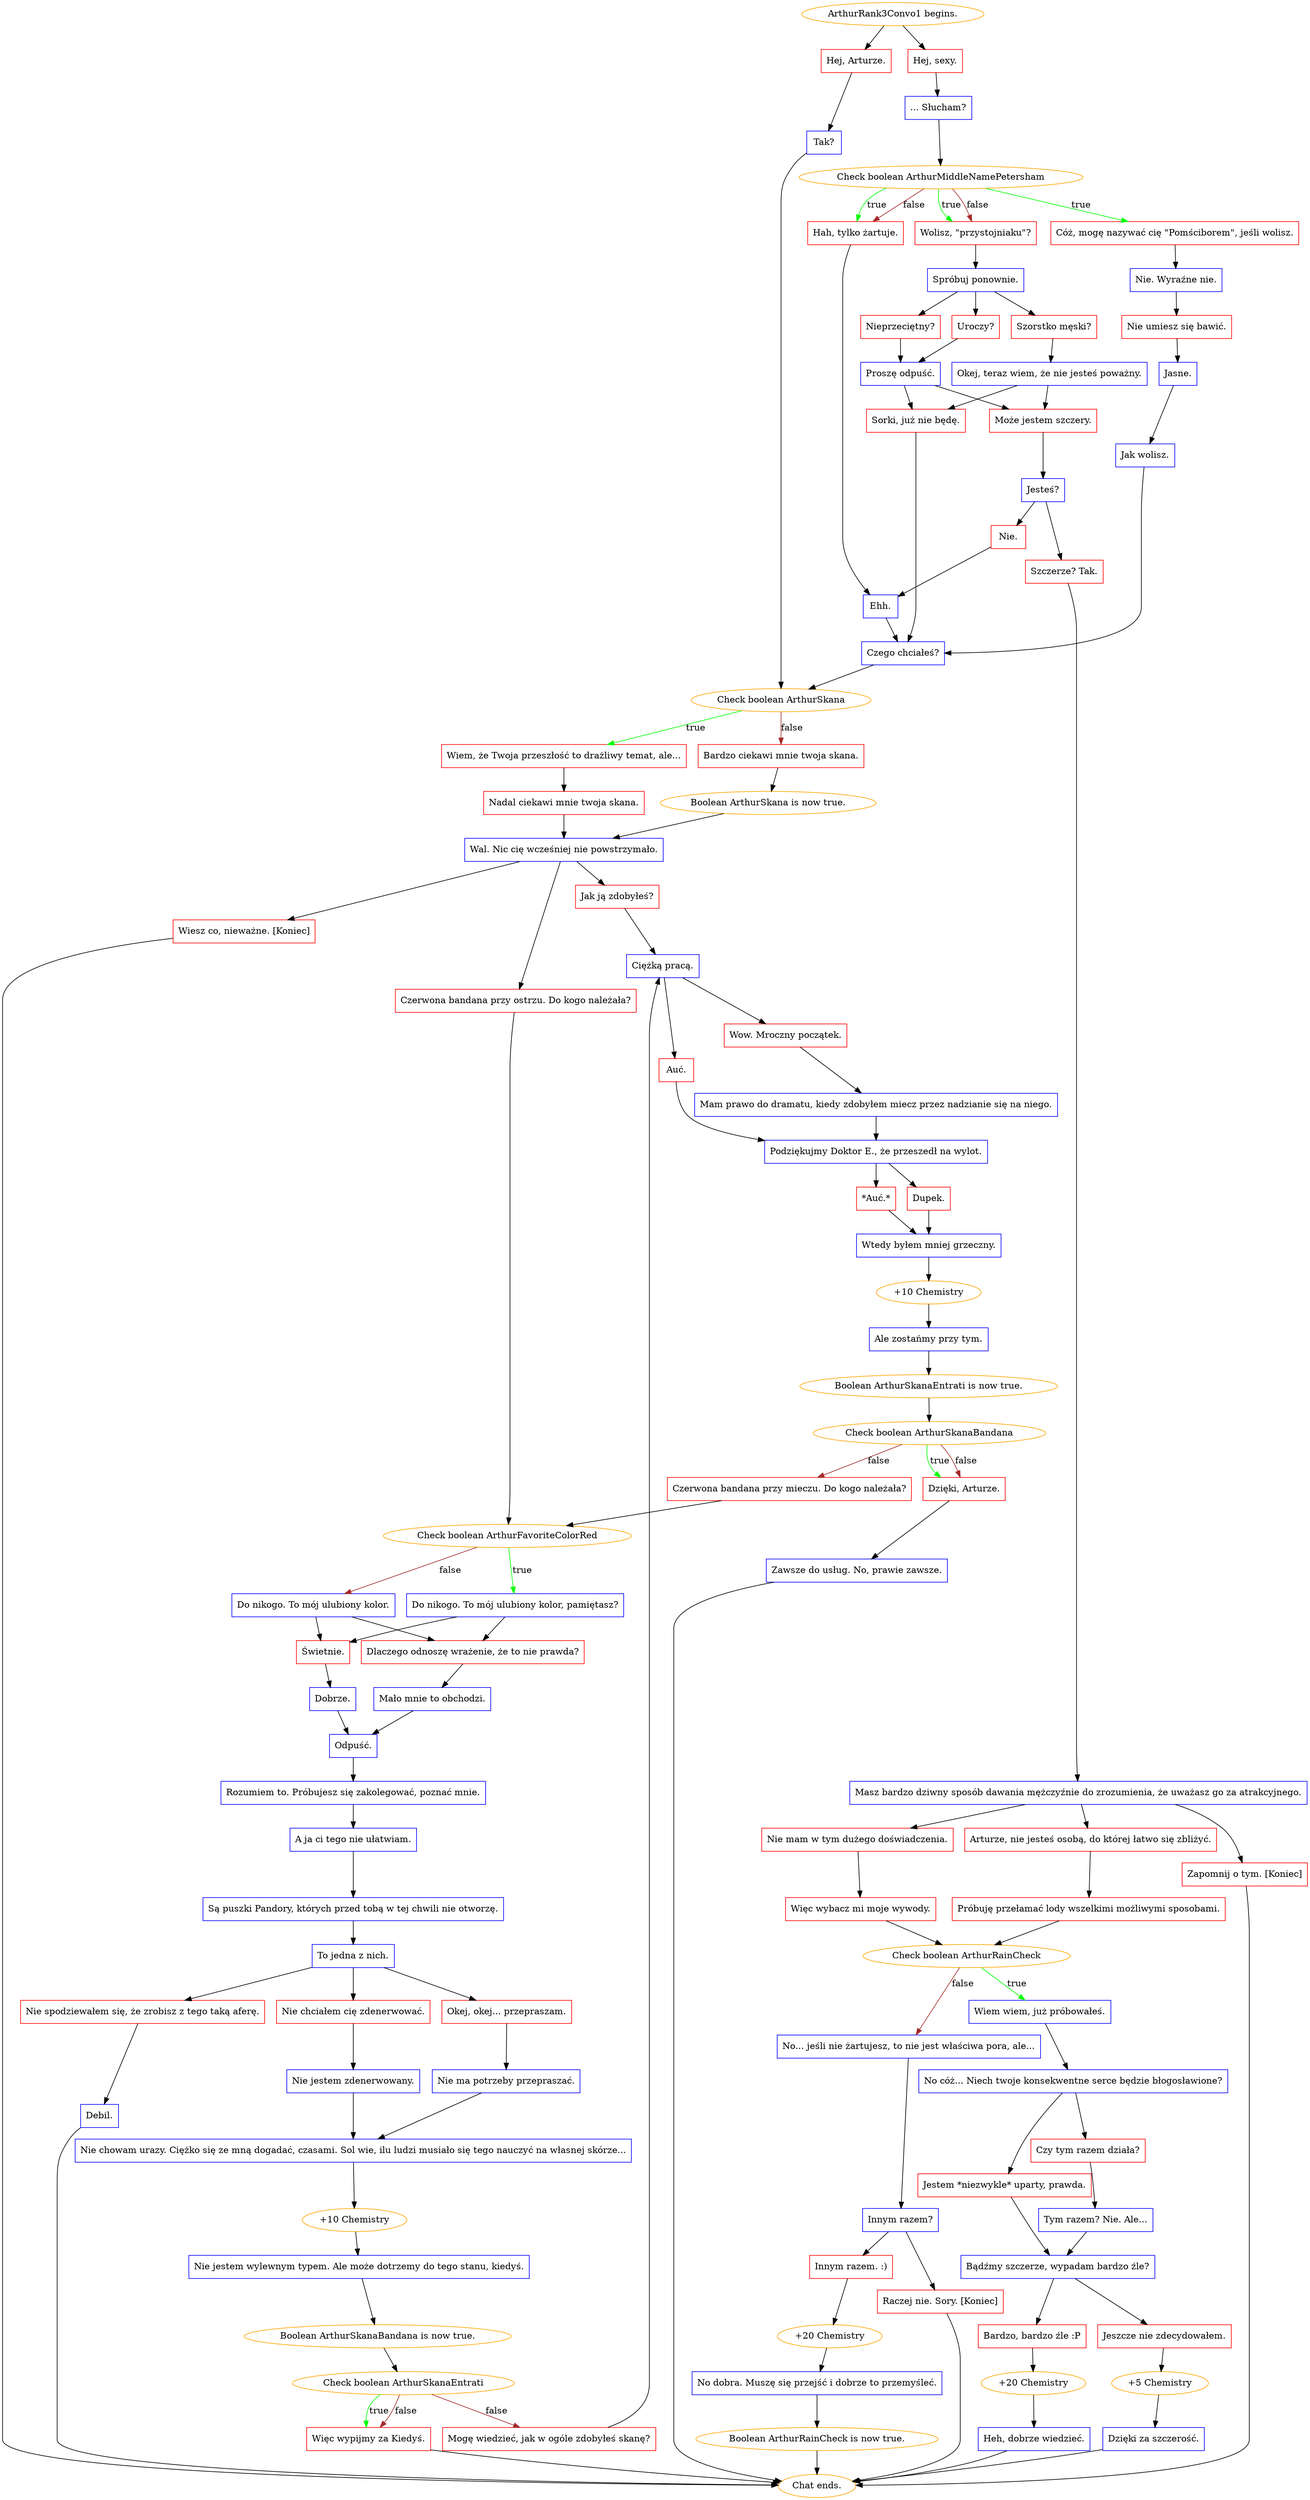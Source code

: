 digraph {
	"ArthurRank3Convo1 begins." [color=orange];
		"ArthurRank3Convo1 begins." -> j51386859;
		"ArthurRank3Convo1 begins." -> j2833287772;
	j51386859 [label="Hej, Arturze.",shape=box,color=red];
		j51386859 -> j2509665949;
	j2833287772 [label="Hej, sexy.",shape=box,color=red];
		j2833287772 -> j2906920859;
	j2509665949 [label="Tak?",shape=box,color=blue];
		j2509665949 -> j4196321463;
	j2906920859 [label="... Słucham?",shape=box,color=blue];
		j2906920859 -> j3966342961;
	j4196321463 [label="Check boolean ArthurSkana",color=orange];
		j4196321463 -> j1818722072 [label=true,color=green];
		j4196321463 -> j3302924953 [label=false,color=brown];
	j3966342961 [label="Check boolean ArthurMiddleNamePetersham",color=orange];
		j3966342961 -> j1898119715 [label=true,color=green];
		j3966342961 -> j702106513 [label=true,color=green];
		j3966342961 -> j588339198 [label=true,color=green];
		j3966342961 -> j702106513 [label=false,color=brown];
		j3966342961 -> j588339198 [label=false,color=brown];
	j1818722072 [label="Wiem, że Twoja przeszłość to drażliwy temat, ale...",shape=box,color=red];
		j1818722072 -> j577782088;
	j3302924953 [label="Bardzo ciekawi mnie twoja skana.",shape=box,color=red];
		j3302924953 -> j1045327484;
	j1898119715 [label="Cóż, mogę nazywać cię \"Pomściborem\", jeśli wolisz.",shape=box,color=red];
		j1898119715 -> j695096076;
	j702106513 [label="Wolisz, \"przystojniaku\"?",shape=box,color=red];
		j702106513 -> j2162047731;
	j588339198 [label="Hah, tylko żartuje.",shape=box,color=red];
		j588339198 -> j868467036;
	j577782088 [label="Nadal ciekawi mnie twoja skana.",shape=box,color=red];
		j577782088 -> j2999297803;
	j1045327484 [label="Boolean ArthurSkana is now true.",color=orange];
		j1045327484 -> j2999297803;
	j695096076 [label="Nie. Wyraźne nie.",shape=box,color=blue];
		j695096076 -> j903663980;
	j2162047731 [label="Spróbuj ponownie.",shape=box,color=blue];
		j2162047731 -> j1715284157;
		j2162047731 -> j1725896829;
		j2162047731 -> j2361728064;
	j868467036 [label="Ehh.",shape=box,color=blue];
		j868467036 -> j2662314921;
	j2999297803 [label="Wal. Nic cię wcześniej nie powstrzymało.",shape=box,color=blue];
		j2999297803 -> j10992977;
		j2999297803 -> j1480141371;
		j2999297803 -> j2789830342;
	j903663980 [label="Nie umiesz się bawić.",shape=box,color=red];
		j903663980 -> j2188052274;
	j1715284157 [label="Uroczy?",shape=box,color=red];
		j1715284157 -> j3502461625;
	j1725896829 [label="Nieprzeciętny?",shape=box,color=red];
		j1725896829 -> j3502461625;
	j2361728064 [label="Szorstko męski?",shape=box,color=red];
		j2361728064 -> j1236049629;
	j2662314921 [label="Czego chciałeś?",shape=box,color=blue];
		j2662314921 -> j4196321463;
	j10992977 [label="Jak ją zdobyłeś?",shape=box,color=red];
		j10992977 -> j3242253031;
	j1480141371 [label="Czerwona bandana przy ostrzu. Do kogo należała?",shape=box,color=red];
		j1480141371 -> j2887898851;
	j2789830342 [label="Wiesz co, nieważne. [Koniec]",shape=box,color=red];
		j2789830342 -> "Chat ends.";
	j2188052274 [label="Jasne.",shape=box,color=blue];
		j2188052274 -> j1648884007;
	j3502461625 [label="Proszę odpuść.",shape=box,color=blue];
		j3502461625 -> j384485162;
		j3502461625 -> j2834678389;
	j1236049629 [label="Okej, teraz wiem, że nie jesteś poważny.",shape=box,color=blue];
		j1236049629 -> j2834678389;
		j1236049629 -> j384485162;
	j3242253031 [label="Ciężką pracą.",shape=box,color=blue];
		j3242253031 -> j542418379;
		j3242253031 -> j2921969922;
	j2887898851 [label="Check boolean ArthurFavoriteColorRed",color=orange];
		j2887898851 -> j3858919103 [label=true,color=green];
		j2887898851 -> j2392092715 [label=false,color=brown];
	"Chat ends." [color=orange];
	j1648884007 [label="Jak wolisz.",shape=box,color=blue];
		j1648884007 -> j2662314921;
	j384485162 [label="Sorki, już nie będę.",shape=box,color=red];
		j384485162 -> j2662314921;
	j2834678389 [label="Może jestem szczery.",shape=box,color=red];
		j2834678389 -> j2348620323;
	j542418379 [label="Auć.",shape=box,color=red];
		j542418379 -> j2959331838;
	j2921969922 [label="Wow. Mroczny początek.",shape=box,color=red];
		j2921969922 -> j443678544;
	j3858919103 [label="Do nikogo. To mój ulubiony kolor, pamiętasz?",shape=box,color=blue];
		j3858919103 -> j740164735;
		j3858919103 -> j422611198;
	j2392092715 [label="Do nikogo. To mój ulubiony kolor.",shape=box,color=blue];
		j2392092715 -> j740164735;
		j2392092715 -> j422611198;
	j2348620323 [label="Jesteś?",shape=box,color=blue];
		j2348620323 -> j3551939847;
		j2348620323 -> j2023410147;
	j2959331838 [label="Podziękujmy Doktor E., że przeszedł na wylot.",shape=box,color=blue];
		j2959331838 -> j362942339;
		j2959331838 -> j2462998596;
	j443678544 [label="Mam prawo do dramatu, kiedy zdobyłem miecz przez nadzianie się na niego.",shape=box,color=blue];
		j443678544 -> j2959331838;
	j740164735 [label="Dlaczego odnoszę wrażenie, że to nie prawda?",shape=box,color=red];
		j740164735 -> j2327809577;
	j422611198 [label="Świetnie.",shape=box,color=red];
		j422611198 -> j3081545709;
	j3551939847 [label="Nie.",shape=box,color=red];
		j3551939847 -> j868467036;
	j2023410147 [label="Szczerze? Tak.",shape=box,color=red];
		j2023410147 -> j388460774;
	j362942339 [label="*Auć.*",shape=box,color=red];
		j362942339 -> j1917614599;
	j2462998596 [label="Dupek.",shape=box,color=red];
		j2462998596 -> j1917614599;
	j2327809577 [label="Mało mnie to obchodzi.",shape=box,color=blue];
		j2327809577 -> j2912789704;
	j3081545709 [label="Dobrze.",shape=box,color=blue];
		j3081545709 -> j2912789704;
	j388460774 [label="Masz bardzo dziwny sposób dawania mężczyźnie do zrozumienia, że uważasz go za atrakcyjnego.",shape=box,color=blue];
		j388460774 -> j3688252036;
		j388460774 -> j1823635322;
		j388460774 -> j3029476171;
	j1917614599 [label="Wtedy byłem mniej grzeczny.",shape=box,color=blue];
		j1917614599 -> j426878005;
	j2912789704 [label="Odpuść.",shape=box,color=blue];
		j2912789704 -> j803005461;
	j3688252036 [label="Arturze, nie jesteś osobą, do której łatwo się zbliżyć.",shape=box,color=red];
		j3688252036 -> j1498149650;
	j1823635322 [label="Nie mam w tym dużego doświadczenia.",shape=box,color=red];
		j1823635322 -> j410273686;
	j3029476171 [label="Zapomnij o tym. [Koniec]",shape=box,color=red];
		j3029476171 -> "Chat ends.";
	j426878005 [label="+10 Chemistry",color=orange];
		j426878005 -> j1810543319;
	j803005461 [label="Rozumiem to. Próbujesz się zakolegować, poznać mnie.",shape=box,color=blue];
		j803005461 -> j3875393927;
	j1498149650 [label="Próbuję przełamać lody wszelkimi możliwymi sposobami.",shape=box,color=red];
		j1498149650 -> j1250217796;
	j410273686 [label="Więc wybacz mi moje wywody.",shape=box,color=red];
		j410273686 -> j1250217796;
	j1810543319 [label="Ale zostańmy przy tym.",shape=box,color=blue];
		j1810543319 -> j956292130;
	j3875393927 [label="A ja ci tego nie ułatwiam.",shape=box,color=blue];
		j3875393927 -> j4132871735;
	j1250217796 [label="Check boolean ArthurRainCheck",color=orange];
		j1250217796 -> j727185895 [label=true,color=green];
		j1250217796 -> j2471594136 [label=false,color=brown];
	j956292130 [label="Boolean ArthurSkanaEntrati is now true.",color=orange];
		j956292130 -> j3426820493;
	j4132871735 [label="Są puszki Pandory, których przed tobą w tej chwili nie otworzę.",shape=box,color=blue];
		j4132871735 -> j3888881376;
	j727185895 [label="Wiem wiem, już próbowałeś.",shape=box,color=blue];
		j727185895 -> j658535531;
	j2471594136 [label="No... jeśli nie żartujesz, to nie jest właściwa pora, ale...",shape=box,color=blue];
		j2471594136 -> j3824842375;
	j3426820493 [label="Check boolean ArthurSkanaBandana",color=orange];
		j3426820493 -> j676066559 [label=true,color=green];
		j3426820493 -> j3419857283 [label=false,color=brown];
		j3426820493 -> j676066559 [label=false,color=brown];
	j3888881376 [label="To jedna z nich.",shape=box,color=blue];
		j3888881376 -> j549872463;
		j3888881376 -> j1870423291;
		j3888881376 -> j3517374648;
	j658535531 [label="No cóż... Niech twoje konsekwentne serce będzie błogosławione?",shape=box,color=blue];
		j658535531 -> j2798721427;
		j658535531 -> j2384915620;
	j3824842375 [label="Innym razem?",shape=box,color=blue];
		j3824842375 -> j1522752719;
		j3824842375 -> j1907588573;
	j676066559 [label="Dzięki, Arturze.",shape=box,color=red];
		j676066559 -> j2512369501;
	j3419857283 [label="Czerwona bandana przy mieczu. Do kogo należała?",shape=box,color=red];
		j3419857283 -> j2887898851;
	j549872463 [label="Nie chciałem cię zdenerwować.",shape=box,color=red];
		j549872463 -> j3890940634;
	j1870423291 [label="Okej, okej... przepraszam.",shape=box,color=red];
		j1870423291 -> j570813870;
	j3517374648 [label="Nie spodziewałem się, że zrobisz z tego taką aferę.",shape=box,color=red];
		j3517374648 -> j905590592;
	j2798721427 [label="Jestem *niezwykle* uparty, prawda.",shape=box,color=red];
		j2798721427 -> j2679304305;
	j2384915620 [label="Czy tym razem działa?",shape=box,color=red];
		j2384915620 -> j3309819022;
	j1522752719 [label="Innym razem. :)",shape=box,color=red];
		j1522752719 -> j2755231032;
	j1907588573 [label="Raczej nie. Sory. [Koniec]",shape=box,color=red];
		j1907588573 -> "Chat ends.";
	j2512369501 [label="Zawsze do usług. No, prawie zawsze.",shape=box,color=blue];
		j2512369501 -> "Chat ends.";
	j3890940634 [label="Nie jestem zdenerwowany.",shape=box,color=blue];
		j3890940634 -> j3753082853;
	j570813870 [label="Nie ma potrzeby przepraszać.",shape=box,color=blue];
		j570813870 -> j3753082853;
	j905590592 [label="Debil.",shape=box,color=blue];
		j905590592 -> "Chat ends.";
	j2679304305 [label="Bądźmy szczerze, wypadam bardzo źle?",shape=box,color=blue];
		j2679304305 -> j4013563794;
		j2679304305 -> j2698555447;
	j3309819022 [label="Tym razem? Nie. Ale...",shape=box,color=blue];
		j3309819022 -> j2679304305;
	j2755231032 [label="+20 Chemistry",color=orange];
		j2755231032 -> j2305022860;
	j3753082853 [label="Nie chowam urazy. Ciężko się ze mną dogadać, czasami. Sol wie, ilu ludzi musiało się tego nauczyć na własnej skórze...",shape=box,color=blue];
		j3753082853 -> j2512663649;
	j4013563794 [label="Bardzo, bardzo źle :P",shape=box,color=red];
		j4013563794 -> j737925132;
	j2698555447 [label="Jeszcze nie zdecydowałem.",shape=box,color=red];
		j2698555447 -> j2996851524;
	j2305022860 [label="No dobra. Muszę się przejść i dobrze to przemyśleć.",shape=box,color=blue];
		j2305022860 -> j1820130911;
	j2512663649 [label="+10 Chemistry",color=orange];
		j2512663649 -> j2099507514;
	j737925132 [label="+20 Chemistry",color=orange];
		j737925132 -> j2888009584;
	j2996851524 [label="+5 Chemistry",color=orange];
		j2996851524 -> j1306968749;
	j1820130911 [label="Boolean ArthurRainCheck is now true.",color=orange];
		j1820130911 -> "Chat ends.";
	j2099507514 [label="Nie jestem wylewnym typem. Ale może dotrzemy do tego stanu, kiedyś.",shape=box,color=blue];
		j2099507514 -> j2766486205;
	j2888009584 [label="Heh, dobrze wiedzieć.",shape=box,color=blue];
		j2888009584 -> "Chat ends.";
	j1306968749 [label="Dzięki za szczerość.",shape=box,color=blue];
		j1306968749 -> "Chat ends.";
	j2766486205 [label="Boolean ArthurSkanaBandana is now true.",color=orange];
		j2766486205 -> j4273923480;
	j4273923480 [label="Check boolean ArthurSkanaEntrati",color=orange];
		j4273923480 -> j309124211 [label=true,color=green];
		j4273923480 -> j1159427456 [label=false,color=brown];
		j4273923480 -> j309124211 [label=false,color=brown];
	j309124211 [label="Więc wypijmy za Kiedyś.",shape=box,color=red];
		j309124211 -> "Chat ends.";
	j1159427456 [label="Mogę wiedzieć, jak w ogóle zdobyłeś skanę?",shape=box,color=red];
		j1159427456 -> j3242253031;
}